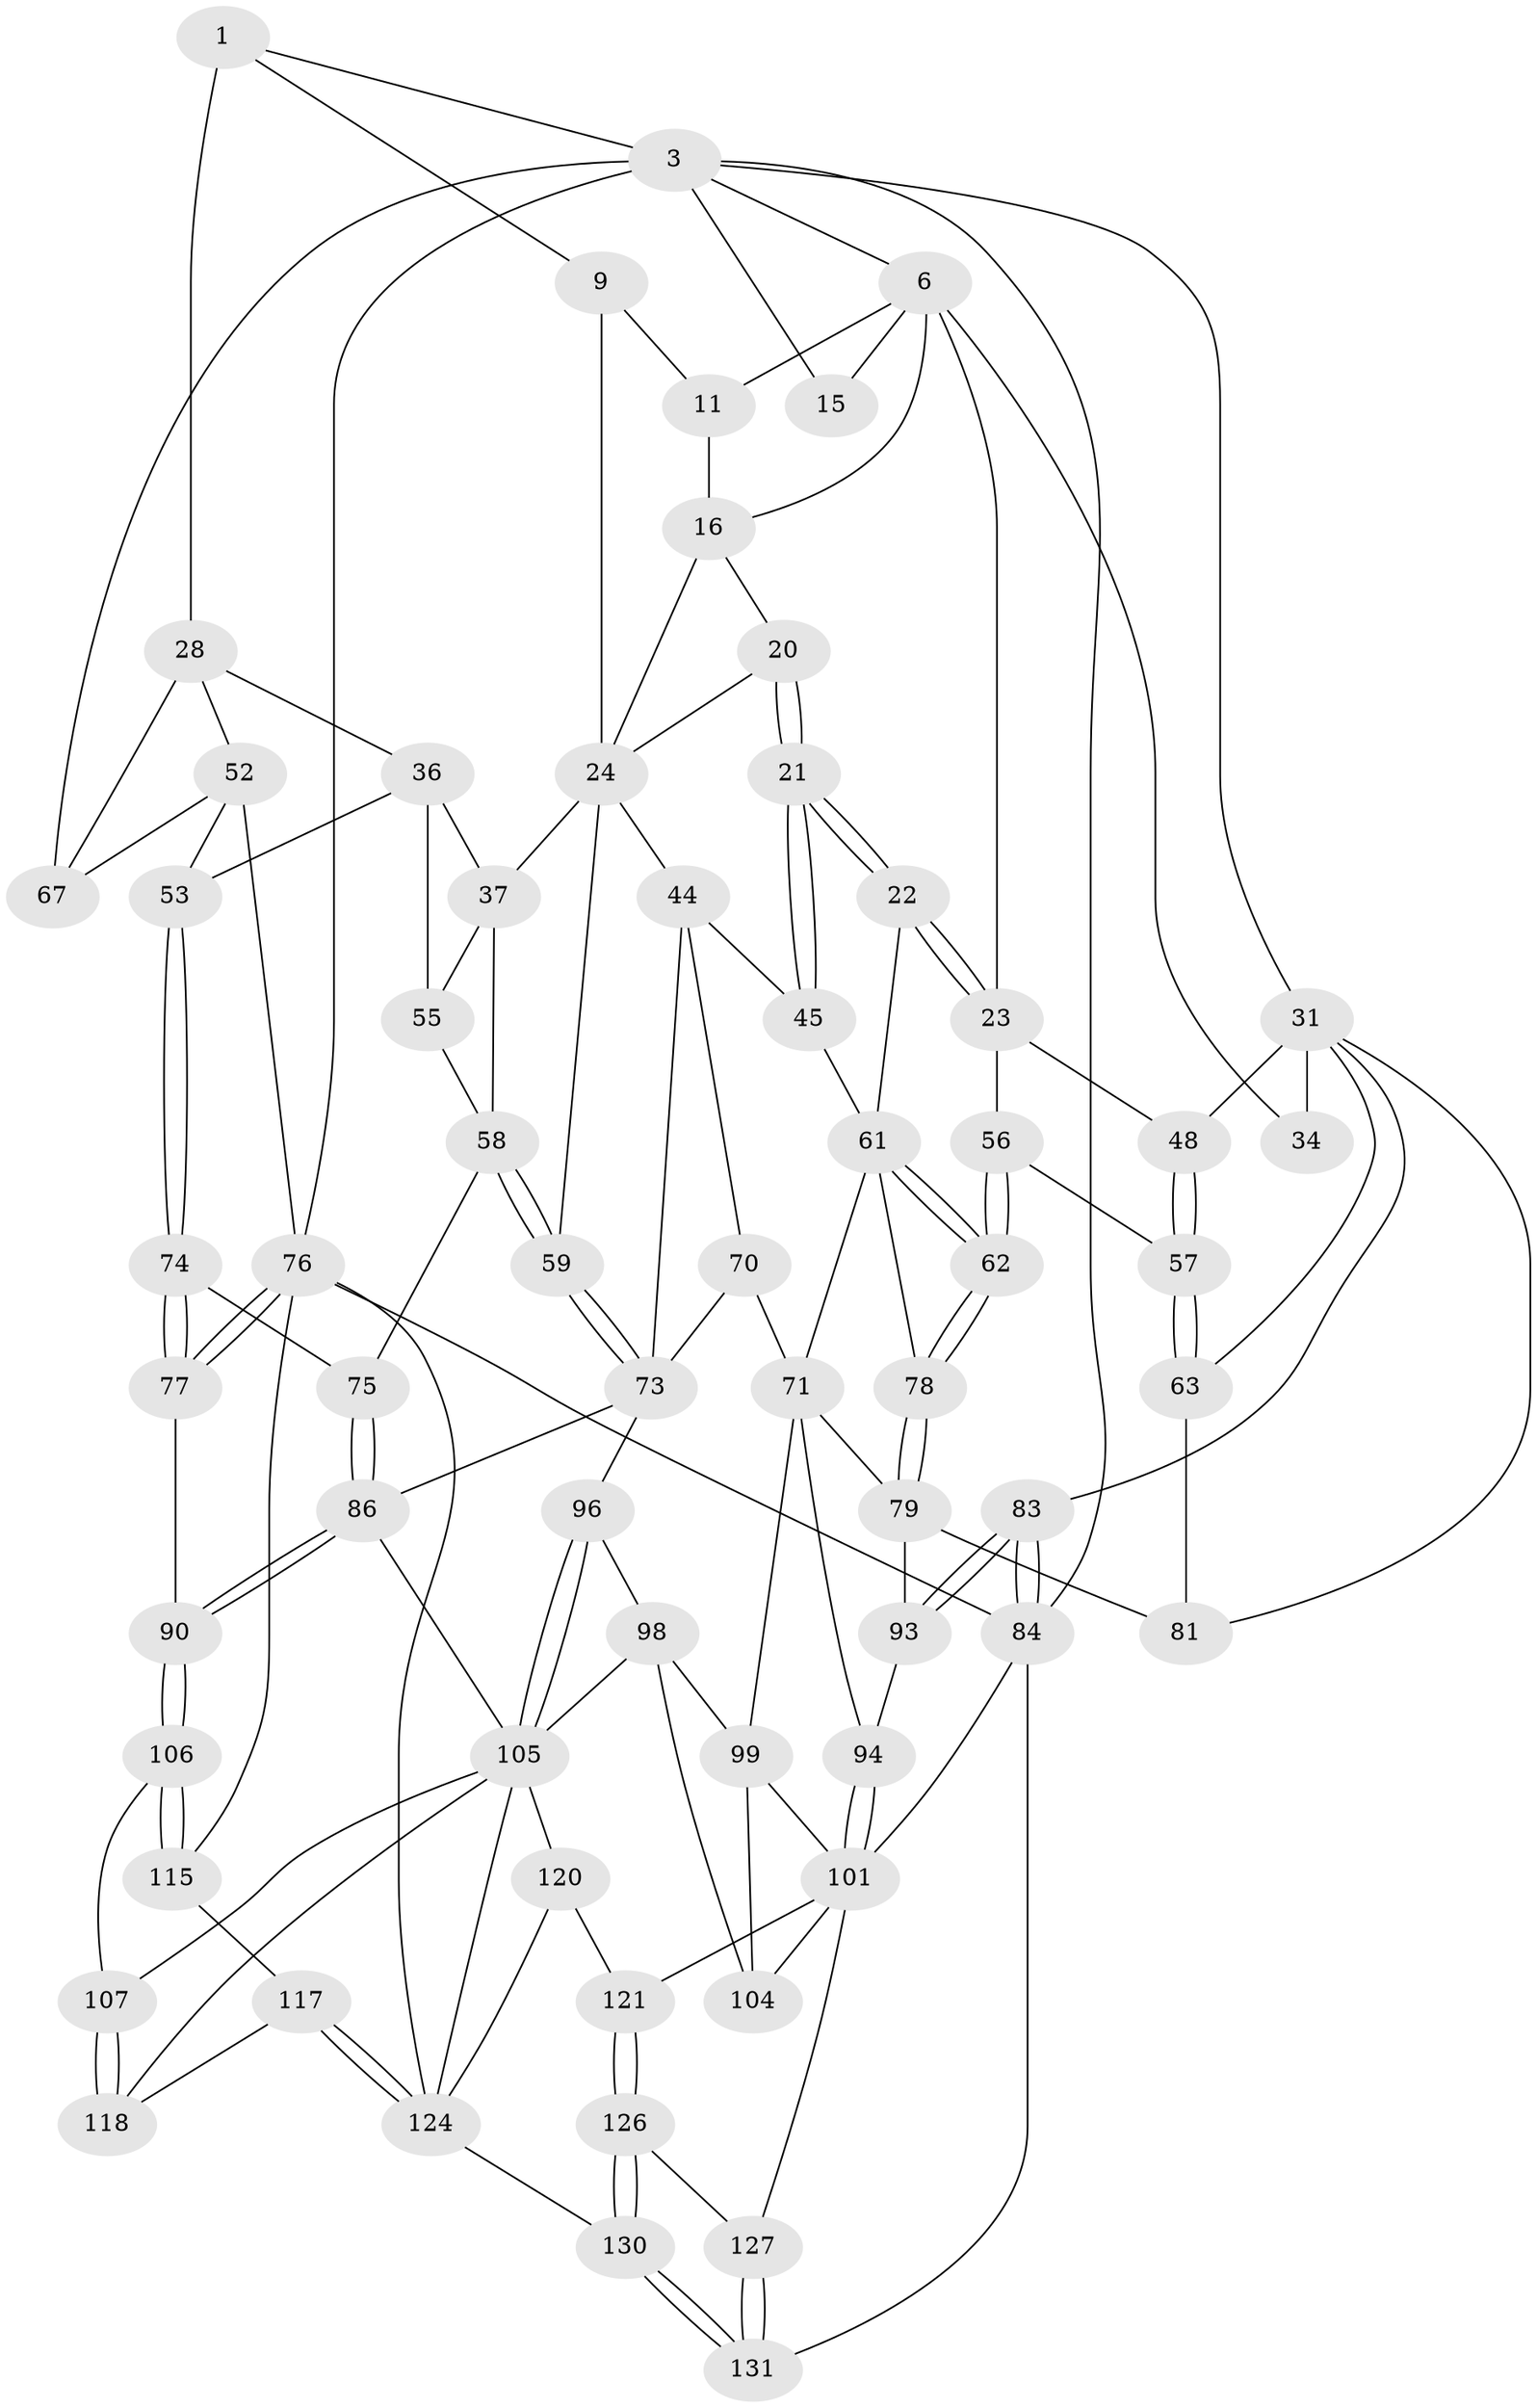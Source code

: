 // original degree distribution, {3: 0.022900763358778626, 4: 0.2366412213740458, 5: 0.5114503816793893, 6: 0.22900763358778625}
// Generated by graph-tools (version 1.1) at 2025/28/03/15/25 16:28:04]
// undirected, 65 vertices, 148 edges
graph export_dot {
graph [start="1"]
  node [color=gray90,style=filled];
  1 [pos="+0.7611730026958159+0",super="+8+2"];
  3 [pos="+1+0",super="+66+4"];
  6 [pos="+0.2163206097992238+0",super="+12+7"];
  9 [pos="+0.5754341902105665+0.02639175101218576",super="+10"];
  11 [pos="+0.4925456599227166+0"];
  15 [pos="+0.08837487072679219+0.08391938836026898"];
  16 [pos="+0.4647438627136135+0",super="+17"];
  20 [pos="+0.3661832154885487+0.1310918095011516"];
  21 [pos="+0.35689220896370716+0.1467294042399265"];
  22 [pos="+0.2665119991972145+0.13388483757060304"];
  23 [pos="+0.2482804789229091+0.11849879072992511",super="+41"];
  24 [pos="+0.5354087430827588+0.102861183019529",super="+25+27"];
  28 [pos="+0.8618860309554756+0.15362392304364192",super="+29"];
  31 [pos="+0+0",super="+32+39"];
  34 [pos="+0.0593346033537446+0.1817116566056923",super="+35"];
  36 [pos="+0.6589874000115391+0.1089173485557255",super="+54"];
  37 [pos="+0.6587267144583323+0.10903927311849164",super="+50"];
  44 [pos="+0.40043678211943406+0.1905412190450595",super="+69"];
  45 [pos="+0.36416684931485993+0.15780278840949505"];
  48 [pos="+0.07138661462944428+0.2181606474886634"];
  52 [pos="+0.8458438235400842+0.18194021691876164",super="+68"];
  53 [pos="+0.7698723647200717+0.2339274912791586"];
  55 [pos="+0.7003556454086841+0.24293232685865374"];
  56 [pos="+0.12041527035913294+0.24283820590983438"];
  57 [pos="+0.07402845139070864+0.2415551144434383"];
  58 [pos="+0.5733153435075035+0.29009541385227955",super="+60"];
  59 [pos="+0.5607434863801964+0.2915866648186893"];
  61 [pos="+0.25940494940801956+0.15409608574394748",super="+65"];
  62 [pos="+0.19510256875732657+0.2850407353164702"];
  63 [pos="+0.06718190395567569+0.24716047103677977"];
  67 [pos="+1+0.14977052348497655"];
  70 [pos="+0.3728758181919104+0.38686211885195965"];
  71 [pos="+0.30697125856604934+0.36407598510430195",super="+91"];
  73 [pos="+0.5553214651683039+0.30050527612384537",super="+88"];
  74 [pos="+0.7629375405247097+0.321441056984197"];
  75 [pos="+0.6822336732525311+0.35702795806624227"];
  76 [pos="+0.9943719090614578+0.4399529951278303",super="+89"];
  77 [pos="+0.8661100289759394+0.45692823122482684"];
  78 [pos="+0.19746060711261423+0.2906665239386296"];
  79 [pos="+0.14254880116445917+0.3700638620564159",super="+80"];
  81 [pos="+0.07133667329165949+0.3554397080783684"];
  83 [pos="+0+0.47036935723616574"];
  84 [pos="+0+0.942012628450571",super="+85"];
  86 [pos="+0.7032240110199347+0.4628239407036332",super="+87"];
  90 [pos="+0.7672309705106696+0.49809740537772396"];
  93 [pos="+0.06601327012050066+0.501907692163143"];
  94 [pos="+0.09074439196382625+0.5174647404353344"];
  96 [pos="+0.3918462798735976+0.46765731307721004",super="+97"];
  98 [pos="+0.2656044707488135+0.505966310520612",super="+103"];
  99 [pos="+0.23047019831837715+0.49303865601096264",super="+100"];
  101 [pos="+0.09616768607207445+0.5310230509321939",super="+112"];
  104 [pos="+0.24213926659703403+0.6507649527186198"];
  105 [pos="+0.5268782159082868+0.6093761609950855",super="+109"];
  106 [pos="+0.7483062785141721+0.5643817379726893"];
  107 [pos="+0.732849234376234+0.5969513370197074",super="+108"];
  115 [pos="+0.9702170234698554+0.7149054303470838",super="+116"];
  117 [pos="+0.8077101611855924+0.7303507091250822"];
  118 [pos="+0.7560289779392193+0.7024096132355977",super="+122"];
  120 [pos="+0.38186364476739687+0.8048206158752615"];
  121 [pos="+0.2622494115769589+0.8163457299276153"];
  124 [pos="+0.7064775113145212+1",super="+125"];
  126 [pos="+0.2425607544030995+0.8656982302095534"];
  127 [pos="+0.21269008135434678+0.8723466638368352"];
  130 [pos="+0.2968812129969702+1"];
  131 [pos="+0+1"];
  1 -- 9;
  1 -- 3;
  1 -- 28 [weight=2];
  3 -- 67;
  3 -- 6;
  3 -- 31;
  3 -- 15;
  3 -- 84;
  3 -- 76 [weight=2];
  6 -- 34;
  6 -- 23 [weight=2];
  6 -- 15;
  6 -- 16;
  6 -- 11;
  9 -- 24 [weight=2];
  9 -- 11;
  11 -- 16;
  16 -- 20;
  16 -- 24;
  20 -- 21;
  20 -- 21;
  20 -- 24;
  21 -- 22;
  21 -- 22;
  21 -- 45;
  21 -- 45;
  22 -- 23;
  22 -- 23;
  22 -- 61;
  23 -- 56;
  23 -- 48;
  24 -- 44;
  24 -- 37 [weight=2];
  24 -- 59;
  28 -- 67;
  28 -- 52;
  28 -- 36;
  31 -- 34 [weight=3];
  31 -- 48;
  31 -- 81;
  31 -- 83;
  31 -- 63;
  36 -- 37;
  36 -- 53;
  36 -- 55;
  37 -- 58;
  37 -- 55;
  44 -- 45;
  44 -- 73;
  44 -- 70;
  45 -- 61;
  48 -- 57;
  48 -- 57;
  52 -- 53;
  52 -- 67;
  52 -- 76;
  53 -- 74;
  53 -- 74;
  55 -- 58;
  56 -- 57;
  56 -- 62;
  56 -- 62;
  57 -- 63;
  57 -- 63;
  58 -- 59;
  58 -- 59;
  58 -- 75;
  59 -- 73;
  59 -- 73;
  61 -- 62;
  61 -- 62;
  61 -- 78;
  61 -- 71;
  62 -- 78;
  62 -- 78;
  63 -- 81;
  70 -- 71;
  70 -- 73;
  71 -- 94;
  71 -- 99;
  71 -- 79;
  73 -- 96;
  73 -- 86;
  74 -- 75;
  74 -- 77;
  74 -- 77;
  75 -- 86;
  75 -- 86;
  76 -- 77;
  76 -- 77;
  76 -- 124;
  76 -- 84;
  76 -- 115 [weight=2];
  77 -- 90;
  78 -- 79;
  78 -- 79;
  79 -- 81;
  79 -- 93;
  83 -- 84;
  83 -- 84;
  83 -- 93;
  83 -- 93;
  84 -- 131;
  84 -- 101;
  86 -- 90;
  86 -- 90;
  86 -- 105;
  90 -- 106;
  90 -- 106;
  93 -- 94;
  94 -- 101;
  94 -- 101;
  96 -- 105;
  96 -- 105;
  96 -- 98 [weight=2];
  98 -- 99;
  98 -- 105;
  98 -- 104;
  99 -- 104;
  99 -- 101;
  101 -- 104;
  101 -- 121;
  101 -- 127;
  105 -- 118;
  105 -- 120;
  105 -- 107;
  105 -- 124;
  106 -- 107;
  106 -- 115;
  106 -- 115;
  107 -- 118 [weight=2];
  107 -- 118;
  115 -- 117;
  117 -- 118;
  117 -- 124;
  117 -- 124;
  120 -- 121;
  120 -- 124;
  121 -- 126;
  121 -- 126;
  124 -- 130;
  126 -- 127;
  126 -- 130;
  126 -- 130;
  127 -- 131;
  127 -- 131;
  130 -- 131;
  130 -- 131;
}
